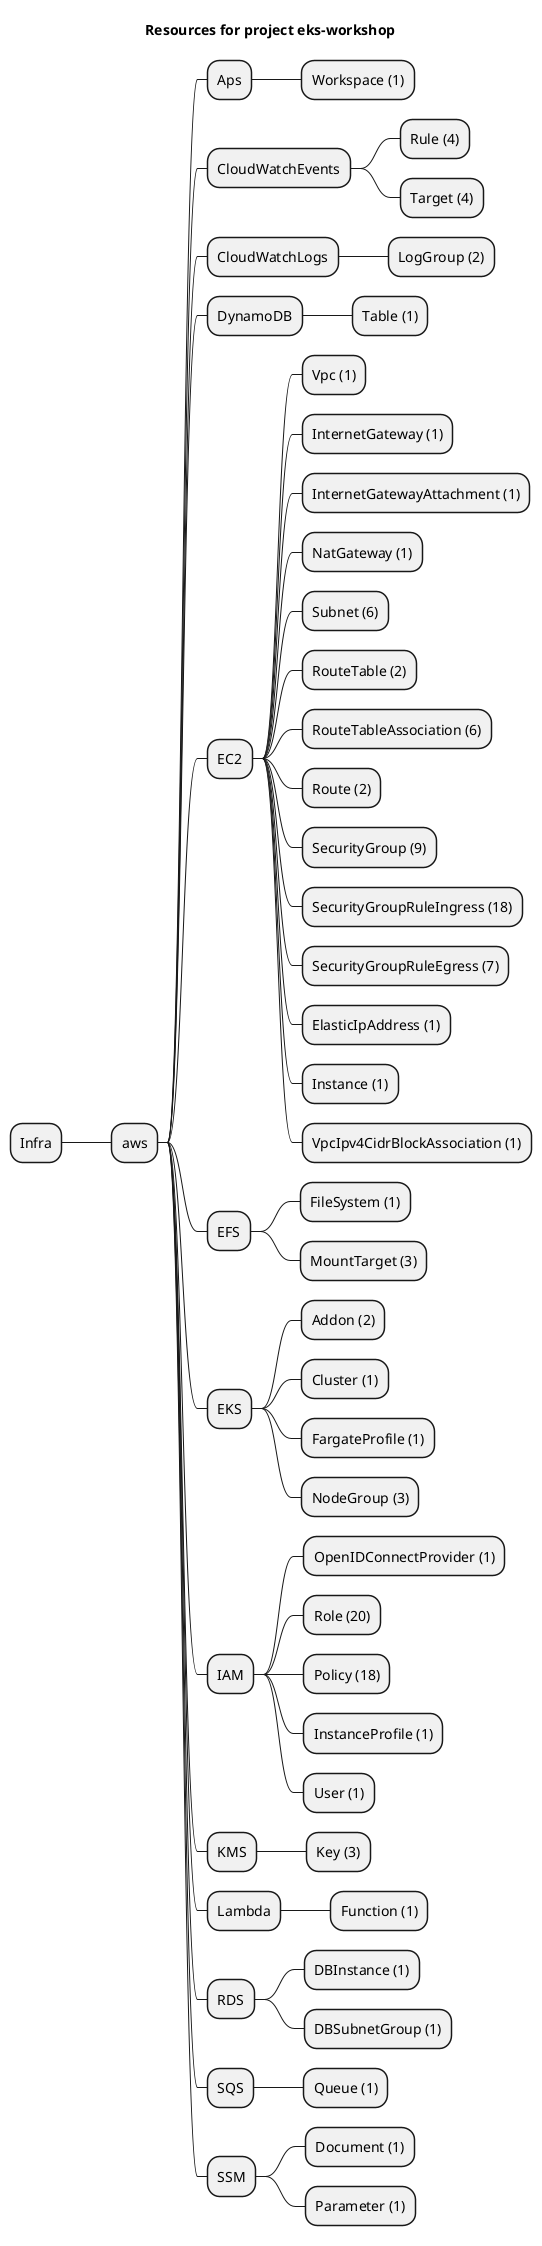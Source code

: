 @startmindmap
title Resources for project eks-workshop
skinparam monochrome true
+ Infra
++ aws
+++ Aps
++++ Workspace (1)
+++ CloudWatchEvents
++++ Rule (4)
++++ Target (4)
+++ CloudWatchLogs
++++ LogGroup (2)
+++ DynamoDB
++++ Table (1)
+++ EC2
++++ Vpc (1)
++++ InternetGateway (1)
++++ InternetGatewayAttachment (1)
++++ NatGateway (1)
++++ Subnet (6)
++++ RouteTable (2)
++++ RouteTableAssociation (6)
++++ Route (2)
++++ SecurityGroup (9)
++++ SecurityGroupRuleIngress (18)
++++ SecurityGroupRuleEgress (7)
++++ ElasticIpAddress (1)
++++ Instance (1)
++++ VpcIpv4CidrBlockAssociation (1)
+++ EFS
++++ FileSystem (1)
++++ MountTarget (3)
+++ EKS
++++ Addon (2)
++++ Cluster (1)
++++ FargateProfile (1)
++++ NodeGroup (3)
+++ IAM
++++ OpenIDConnectProvider (1)
++++ Role (20)
++++ Policy (18)
++++ InstanceProfile (1)
++++ User (1)
+++ KMS
++++ Key (3)
+++ Lambda
++++ Function (1)
+++ RDS
++++ DBInstance (1)
++++ DBSubnetGroup (1)
+++ SQS
++++ Queue (1)
+++ SSM
++++ Document (1)
++++ Parameter (1)
@endmindmap
